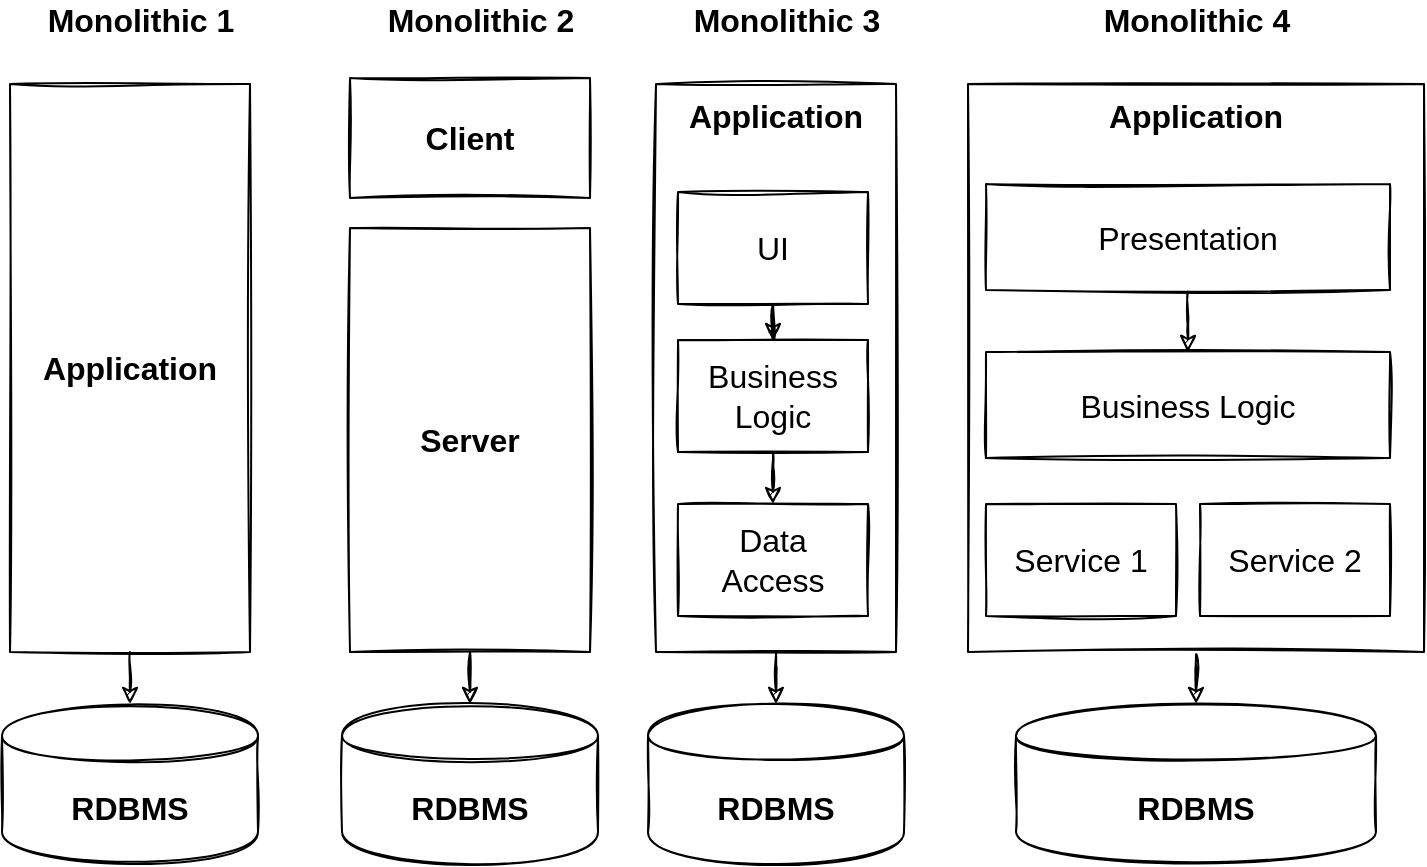 <mxfile version="14.6.13" type="device"><diagram id="5arxnAvDjja4n5aA0R7i" name="Page-1"><mxGraphModel dx="853" dy="493" grid="0" gridSize="10" guides="1" tooltips="1" connect="1" arrows="1" fold="1" page="0" pageScale="1" pageWidth="850" pageHeight="1100" math="0" shadow="0"><root><mxCell id="0"/><mxCell id="1" parent="0"/><mxCell id="jwbj9TM0H33NOJXducOR-13" value="RDBMS" style="shape=cylinder;whiteSpace=wrap;html=1;boundedLbl=1;backgroundOutline=1;rounded=0;fontSize=16;fontStyle=1;sketch=1;" parent="1" vertex="1"><mxGeometry x="104" y="368" width="128" height="80" as="geometry"/></mxCell><mxCell id="3uXXYM4811MspXdpgwWt-3" style="edgeStyle=orthogonalEdgeStyle;rounded=0;sketch=1;orthogonalLoop=1;jettySize=auto;html=1;" edge="1" parent="1" source="3uXXYM4811MspXdpgwWt-1" target="jwbj9TM0H33NOJXducOR-13"><mxGeometry relative="1" as="geometry"/></mxCell><mxCell id="3uXXYM4811MspXdpgwWt-1" value="Application" style="rounded=0;whiteSpace=wrap;html=1;sketch=1;fontStyle=1;fontSize=16;" vertex="1" parent="1"><mxGeometry x="108" y="58" width="120" height="284" as="geometry"/></mxCell><mxCell id="3uXXYM4811MspXdpgwWt-4" value="Monolithic 1" style="text;html=1;strokeColor=none;fillColor=none;align=center;verticalAlign=middle;whiteSpace=wrap;rounded=0;sketch=1;fontSize=16;fontStyle=1" vertex="1" parent="1"><mxGeometry x="122" y="16" width="103" height="20" as="geometry"/></mxCell><mxCell id="3uXXYM4811MspXdpgwWt-5" value="RDBMS" style="shape=cylinder;whiteSpace=wrap;html=1;boundedLbl=1;backgroundOutline=1;rounded=0;fontSize=16;fontStyle=1;sketch=1;" vertex="1" parent="1"><mxGeometry x="274" y="368" width="128" height="80" as="geometry"/></mxCell><mxCell id="3uXXYM4811MspXdpgwWt-6" style="edgeStyle=orthogonalEdgeStyle;rounded=0;sketch=1;orthogonalLoop=1;jettySize=auto;html=1;" edge="1" parent="1" source="3uXXYM4811MspXdpgwWt-7" target="3uXXYM4811MspXdpgwWt-5"><mxGeometry relative="1" as="geometry"/></mxCell><mxCell id="3uXXYM4811MspXdpgwWt-7" value="Server" style="rounded=0;whiteSpace=wrap;html=1;sketch=1;fontStyle=1;fontSize=16;" vertex="1" parent="1"><mxGeometry x="278" y="130" width="120" height="212" as="geometry"/></mxCell><mxCell id="3uXXYM4811MspXdpgwWt-8" value="Monolithic 2" style="text;html=1;strokeColor=none;fillColor=none;align=center;verticalAlign=middle;whiteSpace=wrap;rounded=0;sketch=1;fontSize=16;fontStyle=1" vertex="1" parent="1"><mxGeometry x="292" y="16" width="103" height="20" as="geometry"/></mxCell><mxCell id="3uXXYM4811MspXdpgwWt-9" value="Client" style="rounded=0;whiteSpace=wrap;html=1;sketch=1;fontSize=16;fontStyle=1" vertex="1" parent="1"><mxGeometry x="278" y="55" width="120" height="60" as="geometry"/></mxCell><mxCell id="3uXXYM4811MspXdpgwWt-10" value="RDBMS" style="shape=cylinder;whiteSpace=wrap;html=1;boundedLbl=1;backgroundOutline=1;rounded=0;fontSize=16;fontStyle=1;sketch=1;" vertex="1" parent="1"><mxGeometry x="427" y="368" width="128" height="80" as="geometry"/></mxCell><mxCell id="3uXXYM4811MspXdpgwWt-11" style="edgeStyle=orthogonalEdgeStyle;rounded=0;sketch=1;orthogonalLoop=1;jettySize=auto;html=1;" edge="1" parent="1" source="3uXXYM4811MspXdpgwWt-12" target="3uXXYM4811MspXdpgwWt-10"><mxGeometry relative="1" as="geometry"/></mxCell><mxCell id="3uXXYM4811MspXdpgwWt-12" value="Application" style="rounded=0;whiteSpace=wrap;html=1;sketch=1;fontStyle=1;fontSize=16;verticalAlign=top;" vertex="1" parent="1"><mxGeometry x="431" y="58" width="120" height="284" as="geometry"/></mxCell><mxCell id="3uXXYM4811MspXdpgwWt-13" value="Monolithic 3" style="text;html=1;strokeColor=none;fillColor=none;align=center;verticalAlign=middle;whiteSpace=wrap;rounded=0;sketch=1;fontSize=16;fontStyle=1" vertex="1" parent="1"><mxGeometry x="445" y="16" width="103" height="20" as="geometry"/></mxCell><mxCell id="3uXXYM4811MspXdpgwWt-16" value="" style="edgeStyle=orthogonalEdgeStyle;rounded=0;sketch=1;orthogonalLoop=1;jettySize=auto;html=1;fontSize=16;" edge="1" parent="1" source="3uXXYM4811MspXdpgwWt-14" target="3uXXYM4811MspXdpgwWt-15"><mxGeometry relative="1" as="geometry"/></mxCell><mxCell id="3uXXYM4811MspXdpgwWt-14" value="UI" style="rounded=0;whiteSpace=wrap;html=1;sketch=1;fontSize=16;" vertex="1" parent="1"><mxGeometry x="442" y="112" width="95" height="56" as="geometry"/></mxCell><mxCell id="3uXXYM4811MspXdpgwWt-18" value="" style="edgeStyle=orthogonalEdgeStyle;rounded=0;sketch=1;orthogonalLoop=1;jettySize=auto;html=1;fontSize=16;" edge="1" parent="1" source="3uXXYM4811MspXdpgwWt-15" target="3uXXYM4811MspXdpgwWt-17"><mxGeometry relative="1" as="geometry"/></mxCell><mxCell id="3uXXYM4811MspXdpgwWt-15" value="Business Logic" style="rounded=0;whiteSpace=wrap;html=1;sketch=1;fontSize=16;" vertex="1" parent="1"><mxGeometry x="442" y="186" width="95" height="56" as="geometry"/></mxCell><mxCell id="3uXXYM4811MspXdpgwWt-17" value="Data &lt;br&gt;Access" style="rounded=0;whiteSpace=wrap;html=1;sketch=1;fontSize=16;" vertex="1" parent="1"><mxGeometry x="442" y="268" width="95" height="56" as="geometry"/></mxCell><mxCell id="3uXXYM4811MspXdpgwWt-19" value="RDBMS" style="shape=cylinder;whiteSpace=wrap;html=1;boundedLbl=1;backgroundOutline=1;rounded=0;fontSize=16;fontStyle=1;sketch=1;" vertex="1" parent="1"><mxGeometry x="611" y="368" width="180" height="80" as="geometry"/></mxCell><mxCell id="3uXXYM4811MspXdpgwWt-20" style="edgeStyle=orthogonalEdgeStyle;rounded=0;sketch=1;orthogonalLoop=1;jettySize=auto;html=1;" edge="1" parent="1" source="3uXXYM4811MspXdpgwWt-21" target="3uXXYM4811MspXdpgwWt-19"><mxGeometry relative="1" as="geometry"/></mxCell><mxCell id="3uXXYM4811MspXdpgwWt-21" value="Application" style="rounded=0;whiteSpace=wrap;html=1;sketch=1;fontStyle=1;fontSize=16;verticalAlign=top;" vertex="1" parent="1"><mxGeometry x="587" y="58" width="228" height="284" as="geometry"/></mxCell><mxCell id="3uXXYM4811MspXdpgwWt-22" value="Monolithic 4" style="text;html=1;strokeColor=none;fillColor=none;align=center;verticalAlign=middle;whiteSpace=wrap;rounded=0;sketch=1;fontSize=16;fontStyle=1" vertex="1" parent="1"><mxGeometry x="649.5" y="16" width="103" height="20" as="geometry"/></mxCell><mxCell id="3uXXYM4811MspXdpgwWt-23" value="" style="edgeStyle=orthogonalEdgeStyle;rounded=0;sketch=1;orthogonalLoop=1;jettySize=auto;html=1;fontSize=16;" edge="1" parent="1" target="3uXXYM4811MspXdpgwWt-26"><mxGeometry relative="1" as="geometry"><mxPoint x="645.5" y="168.0" as="sourcePoint"/></mxGeometry></mxCell><mxCell id="3uXXYM4811MspXdpgwWt-25" value="" style="edgeStyle=orthogonalEdgeStyle;rounded=0;sketch=1;orthogonalLoop=1;jettySize=auto;html=1;fontSize=16;" edge="1" parent="1" target="3uXXYM4811MspXdpgwWt-27"><mxGeometry relative="1" as="geometry"><mxPoint x="645.5" y="242" as="sourcePoint"/></mxGeometry></mxCell><mxCell id="3uXXYM4811MspXdpgwWt-30" value="" style="edgeStyle=orthogonalEdgeStyle;rounded=0;sketch=1;orthogonalLoop=1;jettySize=auto;html=1;fontSize=16;" edge="1" parent="1" source="3uXXYM4811MspXdpgwWt-28" target="3uXXYM4811MspXdpgwWt-29"><mxGeometry relative="1" as="geometry"/></mxCell><mxCell id="3uXXYM4811MspXdpgwWt-28" value="Presentation" style="rounded=0;whiteSpace=wrap;html=1;sketch=1;fontSize=16;" vertex="1" parent="1"><mxGeometry x="596" y="108" width="202" height="53" as="geometry"/></mxCell><mxCell id="3uXXYM4811MspXdpgwWt-29" value="Business Logic" style="rounded=0;whiteSpace=wrap;html=1;sketch=1;fontSize=16;" vertex="1" parent="1"><mxGeometry x="596" y="192" width="202" height="53" as="geometry"/></mxCell><mxCell id="3uXXYM4811MspXdpgwWt-31" value="Service 1" style="rounded=0;whiteSpace=wrap;html=1;sketch=1;fontSize=16;" vertex="1" parent="1"><mxGeometry x="596" y="268" width="95" height="56" as="geometry"/></mxCell><mxCell id="3uXXYM4811MspXdpgwWt-32" value="Service 2" style="rounded=0;whiteSpace=wrap;html=1;sketch=1;fontSize=16;" vertex="1" parent="1"><mxGeometry x="703" y="268" width="95" height="56" as="geometry"/></mxCell></root></mxGraphModel></diagram></mxfile>